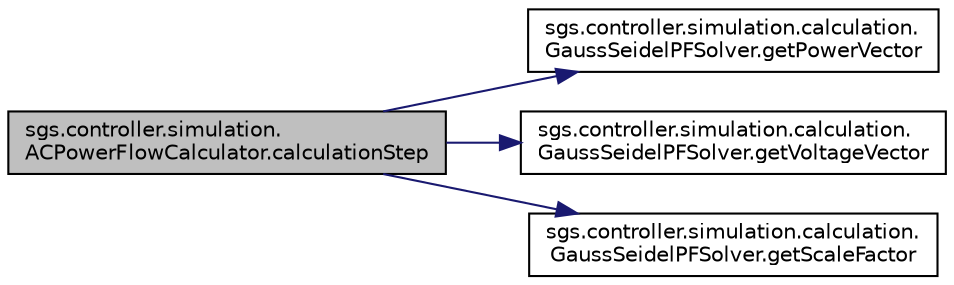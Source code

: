 digraph "sgs.controller.simulation.ACPowerFlowCalculator.calculationStep"
{
  edge [fontname="Helvetica",fontsize="10",labelfontname="Helvetica",labelfontsize="10"];
  node [fontname="Helvetica",fontsize="10",shape=record];
  rankdir="LR";
  Node1 [label="sgs.controller.simulation.\lACPowerFlowCalculator.calculationStep",height=0.2,width=0.4,color="black", fillcolor="grey75", style="filled" fontcolor="black"];
  Node1 -> Node2 [color="midnightblue",fontsize="10",style="solid"];
  Node2 [label="sgs.controller.simulation.calculation.\lGaussSeidelPFSolver.getPowerVector",height=0.2,width=0.4,color="black", fillcolor="white", style="filled",URL="$classsgs_1_1controller_1_1simulation_1_1calculation_1_1_gauss_seidel_p_f_solver.html#a12238d4c7b04aa204f1b2c5c31d5b412"];
  Node1 -> Node3 [color="midnightblue",fontsize="10",style="solid"];
  Node3 [label="sgs.controller.simulation.calculation.\lGaussSeidelPFSolver.getVoltageVector",height=0.2,width=0.4,color="black", fillcolor="white", style="filled",URL="$classsgs_1_1controller_1_1simulation_1_1calculation_1_1_gauss_seidel_p_f_solver.html#a50a278d035483bab10019f0badf097e9"];
  Node1 -> Node4 [color="midnightblue",fontsize="10",style="solid"];
  Node4 [label="sgs.controller.simulation.calculation.\lGaussSeidelPFSolver.getScaleFactor",height=0.2,width=0.4,color="black", fillcolor="white", style="filled",URL="$classsgs_1_1controller_1_1simulation_1_1calculation_1_1_gauss_seidel_p_f_solver.html#a78004a3bc133cf3928e9f5114f387bd3"];
}
